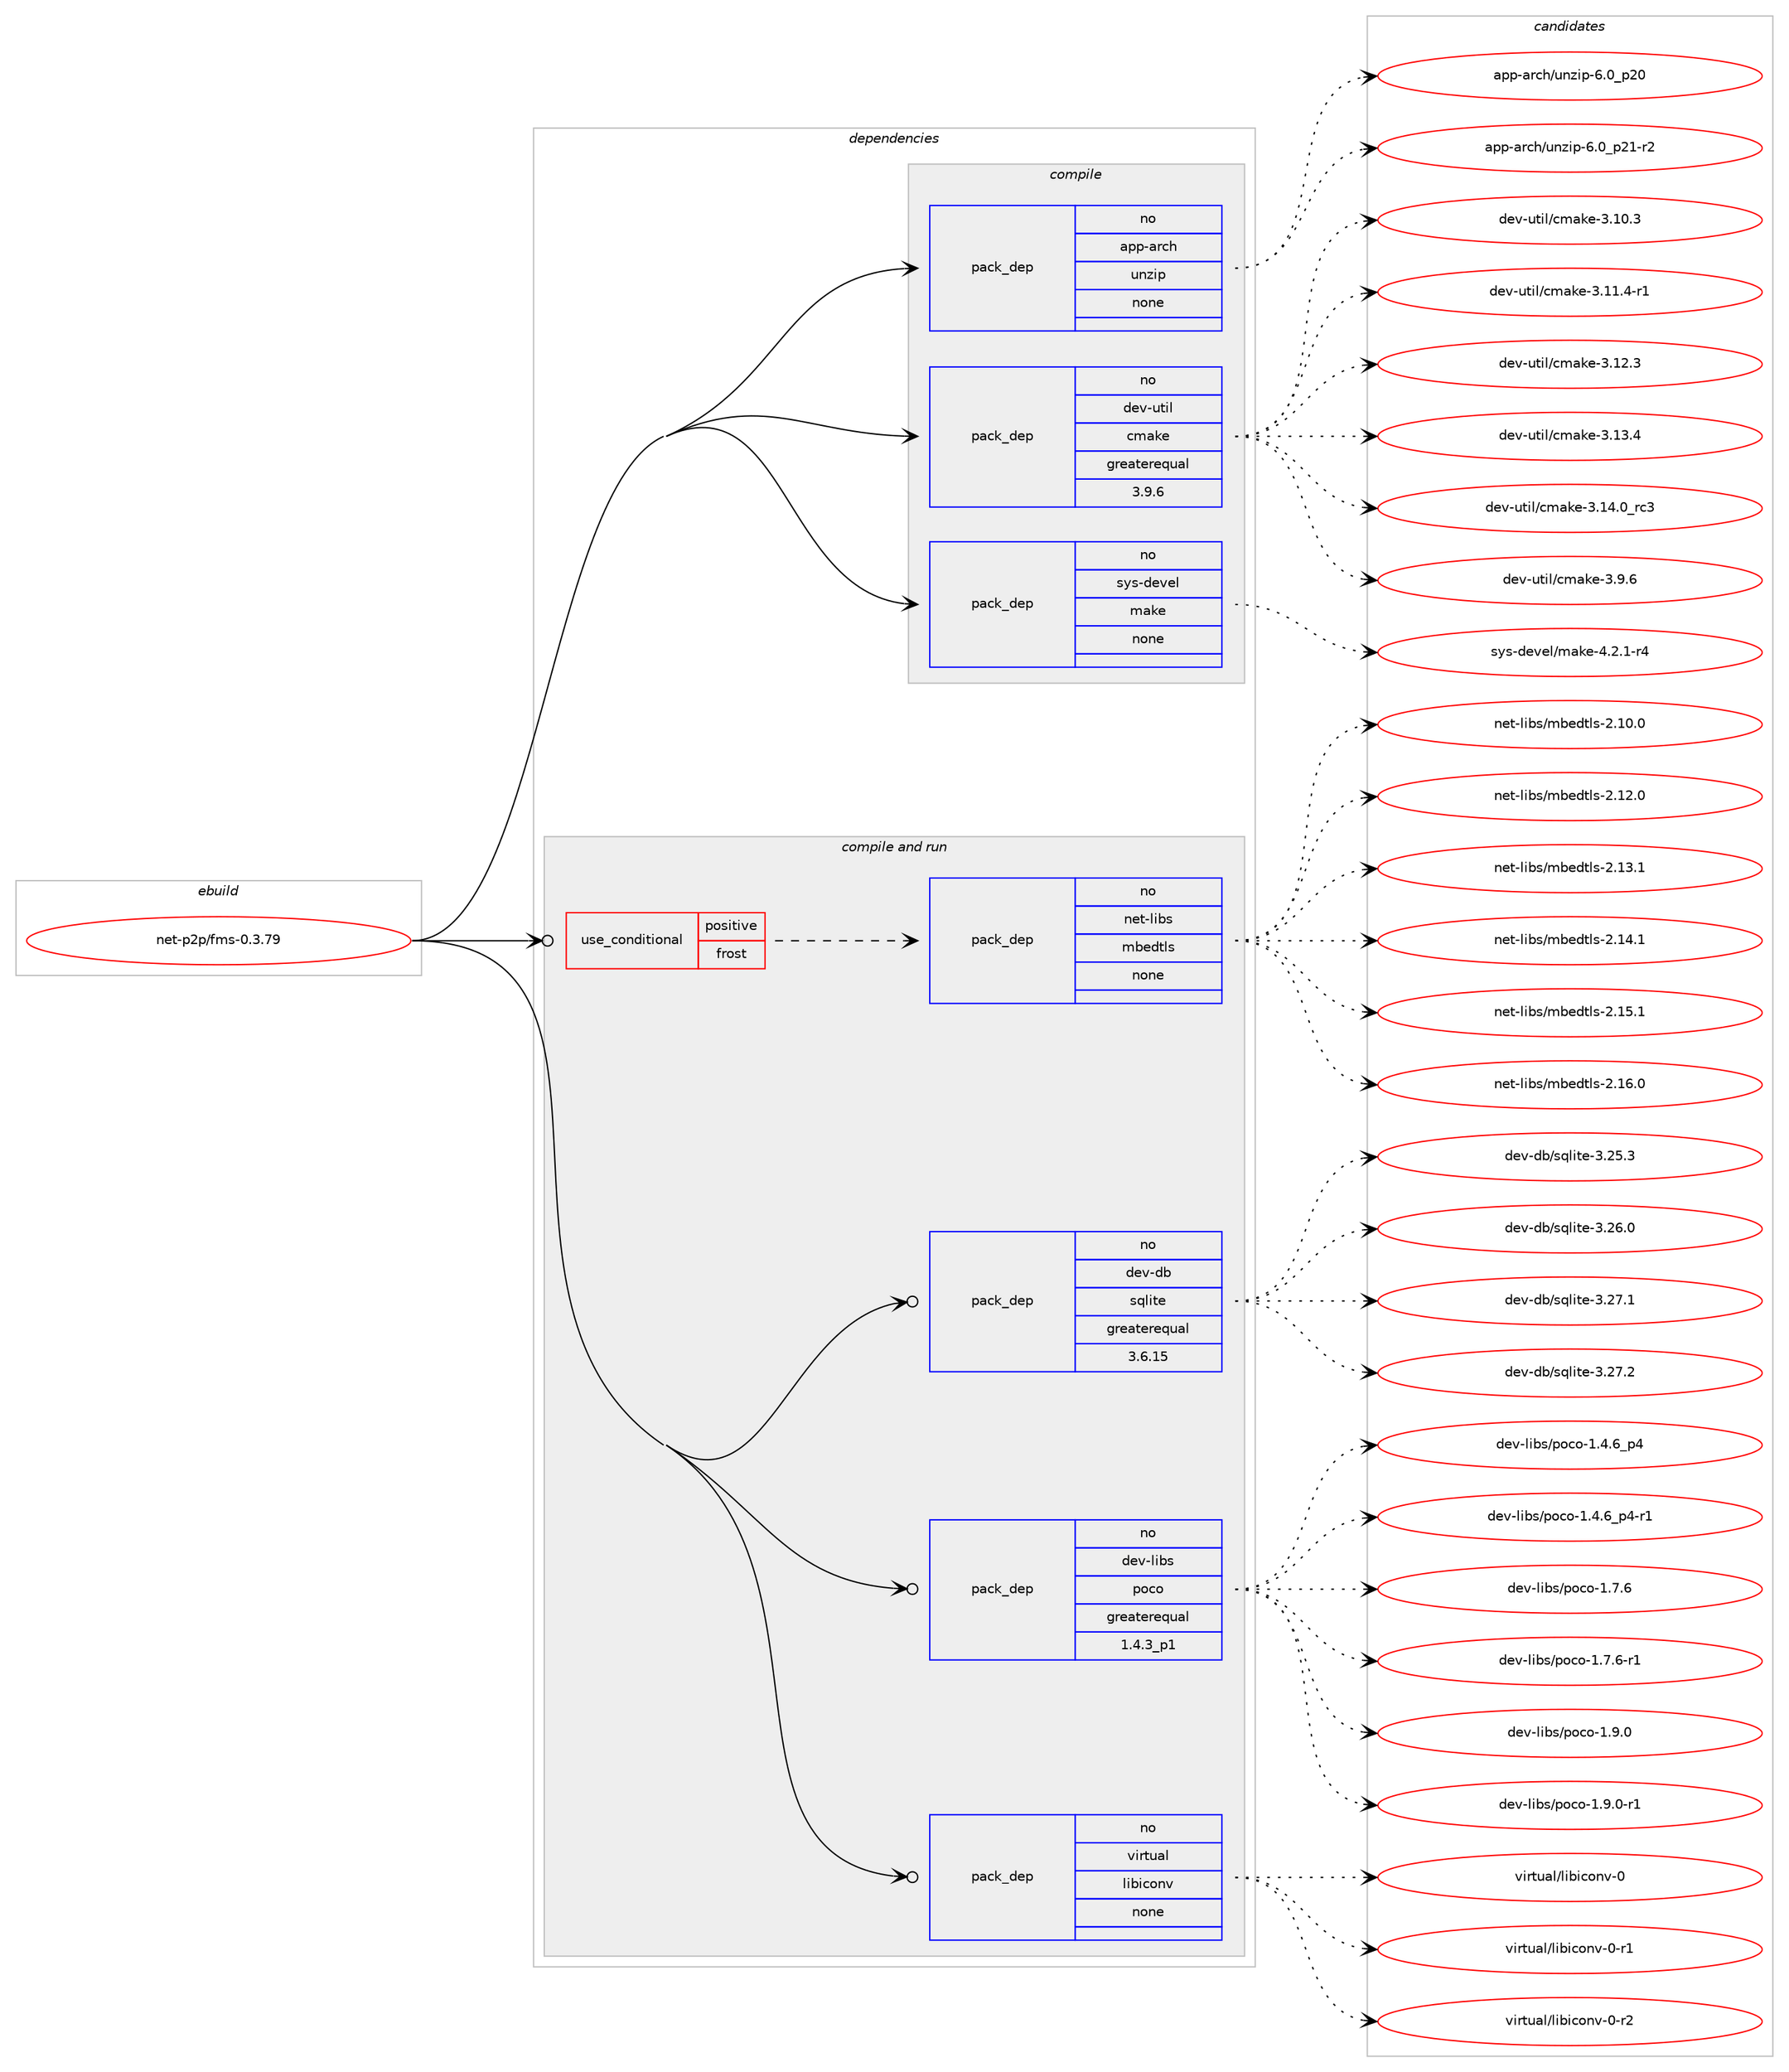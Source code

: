 digraph prolog {

# *************
# Graph options
# *************

newrank=true;
concentrate=true;
compound=true;
graph [rankdir=LR,fontname=Helvetica,fontsize=10,ranksep=1.5];#, ranksep=2.5, nodesep=0.2];
edge  [arrowhead=vee];
node  [fontname=Helvetica,fontsize=10];

# **********
# The ebuild
# **********

subgraph cluster_leftcol {
color=gray;
rank=same;
label=<<i>ebuild</i>>;
id [label="net-p2p/fms-0.3.79", color=red, width=4, href="../net-p2p/fms-0.3.79.svg"];
}

# ****************
# The dependencies
# ****************

subgraph cluster_midcol {
color=gray;
label=<<i>dependencies</i>>;
subgraph cluster_compile {
fillcolor="#eeeeee";
style=filled;
label=<<i>compile</i>>;
subgraph pack1198144 {
dependency1675538 [label=<<TABLE BORDER="0" CELLBORDER="1" CELLSPACING="0" CELLPADDING="4" WIDTH="220"><TR><TD ROWSPAN="6" CELLPADDING="30">pack_dep</TD></TR><TR><TD WIDTH="110">no</TD></TR><TR><TD>app-arch</TD></TR><TR><TD>unzip</TD></TR><TR><TD>none</TD></TR><TR><TD></TD></TR></TABLE>>, shape=none, color=blue];
}
id:e -> dependency1675538:w [weight=20,style="solid",arrowhead="vee"];
subgraph pack1198145 {
dependency1675539 [label=<<TABLE BORDER="0" CELLBORDER="1" CELLSPACING="0" CELLPADDING="4" WIDTH="220"><TR><TD ROWSPAN="6" CELLPADDING="30">pack_dep</TD></TR><TR><TD WIDTH="110">no</TD></TR><TR><TD>dev-util</TD></TR><TR><TD>cmake</TD></TR><TR><TD>greaterequal</TD></TR><TR><TD>3.9.6</TD></TR></TABLE>>, shape=none, color=blue];
}
id:e -> dependency1675539:w [weight=20,style="solid",arrowhead="vee"];
subgraph pack1198146 {
dependency1675540 [label=<<TABLE BORDER="0" CELLBORDER="1" CELLSPACING="0" CELLPADDING="4" WIDTH="220"><TR><TD ROWSPAN="6" CELLPADDING="30">pack_dep</TD></TR><TR><TD WIDTH="110">no</TD></TR><TR><TD>sys-devel</TD></TR><TR><TD>make</TD></TR><TR><TD>none</TD></TR><TR><TD></TD></TR></TABLE>>, shape=none, color=blue];
}
id:e -> dependency1675540:w [weight=20,style="solid",arrowhead="vee"];
}
subgraph cluster_compileandrun {
fillcolor="#eeeeee";
style=filled;
label=<<i>compile and run</i>>;
subgraph cond450013 {
dependency1675541 [label=<<TABLE BORDER="0" CELLBORDER="1" CELLSPACING="0" CELLPADDING="4"><TR><TD ROWSPAN="3" CELLPADDING="10">use_conditional</TD></TR><TR><TD>positive</TD></TR><TR><TD>frost</TD></TR></TABLE>>, shape=none, color=red];
subgraph pack1198147 {
dependency1675542 [label=<<TABLE BORDER="0" CELLBORDER="1" CELLSPACING="0" CELLPADDING="4" WIDTH="220"><TR><TD ROWSPAN="6" CELLPADDING="30">pack_dep</TD></TR><TR><TD WIDTH="110">no</TD></TR><TR><TD>net-libs</TD></TR><TR><TD>mbedtls</TD></TR><TR><TD>none</TD></TR><TR><TD></TD></TR></TABLE>>, shape=none, color=blue];
}
dependency1675541:e -> dependency1675542:w [weight=20,style="dashed",arrowhead="vee"];
}
id:e -> dependency1675541:w [weight=20,style="solid",arrowhead="odotvee"];
subgraph pack1198148 {
dependency1675543 [label=<<TABLE BORDER="0" CELLBORDER="1" CELLSPACING="0" CELLPADDING="4" WIDTH="220"><TR><TD ROWSPAN="6" CELLPADDING="30">pack_dep</TD></TR><TR><TD WIDTH="110">no</TD></TR><TR><TD>dev-db</TD></TR><TR><TD>sqlite</TD></TR><TR><TD>greaterequal</TD></TR><TR><TD>3.6.15</TD></TR></TABLE>>, shape=none, color=blue];
}
id:e -> dependency1675543:w [weight=20,style="solid",arrowhead="odotvee"];
subgraph pack1198149 {
dependency1675544 [label=<<TABLE BORDER="0" CELLBORDER="1" CELLSPACING="0" CELLPADDING="4" WIDTH="220"><TR><TD ROWSPAN="6" CELLPADDING="30">pack_dep</TD></TR><TR><TD WIDTH="110">no</TD></TR><TR><TD>dev-libs</TD></TR><TR><TD>poco</TD></TR><TR><TD>greaterequal</TD></TR><TR><TD>1.4.3_p1</TD></TR></TABLE>>, shape=none, color=blue];
}
id:e -> dependency1675544:w [weight=20,style="solid",arrowhead="odotvee"];
subgraph pack1198150 {
dependency1675545 [label=<<TABLE BORDER="0" CELLBORDER="1" CELLSPACING="0" CELLPADDING="4" WIDTH="220"><TR><TD ROWSPAN="6" CELLPADDING="30">pack_dep</TD></TR><TR><TD WIDTH="110">no</TD></TR><TR><TD>virtual</TD></TR><TR><TD>libiconv</TD></TR><TR><TD>none</TD></TR><TR><TD></TD></TR></TABLE>>, shape=none, color=blue];
}
id:e -> dependency1675545:w [weight=20,style="solid",arrowhead="odotvee"];
}
subgraph cluster_run {
fillcolor="#eeeeee";
style=filled;
label=<<i>run</i>>;
}
}

# **************
# The candidates
# **************

subgraph cluster_choices {
rank=same;
color=gray;
label=<<i>candidates</i>>;

subgraph choice1198144 {
color=black;
nodesep=1;
choice971121124597114991044711711012210511245544648951125048 [label="app-arch/unzip-6.0_p20", color=red, width=4,href="../app-arch/unzip-6.0_p20.svg"];
choice9711211245971149910447117110122105112455446489511250494511450 [label="app-arch/unzip-6.0_p21-r2", color=red, width=4,href="../app-arch/unzip-6.0_p21-r2.svg"];
dependency1675538:e -> choice971121124597114991044711711012210511245544648951125048:w [style=dotted,weight="100"];
dependency1675538:e -> choice9711211245971149910447117110122105112455446489511250494511450:w [style=dotted,weight="100"];
}
subgraph choice1198145 {
color=black;
nodesep=1;
choice1001011184511711610510847991099710710145514649484651 [label="dev-util/cmake-3.10.3", color=red, width=4,href="../dev-util/cmake-3.10.3.svg"];
choice10010111845117116105108479910997107101455146494946524511449 [label="dev-util/cmake-3.11.4-r1", color=red, width=4,href="../dev-util/cmake-3.11.4-r1.svg"];
choice1001011184511711610510847991099710710145514649504651 [label="dev-util/cmake-3.12.3", color=red, width=4,href="../dev-util/cmake-3.12.3.svg"];
choice1001011184511711610510847991099710710145514649514652 [label="dev-util/cmake-3.13.4", color=red, width=4,href="../dev-util/cmake-3.13.4.svg"];
choice1001011184511711610510847991099710710145514649524648951149951 [label="dev-util/cmake-3.14.0_rc3", color=red, width=4,href="../dev-util/cmake-3.14.0_rc3.svg"];
choice10010111845117116105108479910997107101455146574654 [label="dev-util/cmake-3.9.6", color=red, width=4,href="../dev-util/cmake-3.9.6.svg"];
dependency1675539:e -> choice1001011184511711610510847991099710710145514649484651:w [style=dotted,weight="100"];
dependency1675539:e -> choice10010111845117116105108479910997107101455146494946524511449:w [style=dotted,weight="100"];
dependency1675539:e -> choice1001011184511711610510847991099710710145514649504651:w [style=dotted,weight="100"];
dependency1675539:e -> choice1001011184511711610510847991099710710145514649514652:w [style=dotted,weight="100"];
dependency1675539:e -> choice1001011184511711610510847991099710710145514649524648951149951:w [style=dotted,weight="100"];
dependency1675539:e -> choice10010111845117116105108479910997107101455146574654:w [style=dotted,weight="100"];
}
subgraph choice1198146 {
color=black;
nodesep=1;
choice1151211154510010111810110847109971071014552465046494511452 [label="sys-devel/make-4.2.1-r4", color=red, width=4,href="../sys-devel/make-4.2.1-r4.svg"];
dependency1675540:e -> choice1151211154510010111810110847109971071014552465046494511452:w [style=dotted,weight="100"];
}
subgraph choice1198147 {
color=black;
nodesep=1;
choice1101011164510810598115471099810110011610811545504649484648 [label="net-libs/mbedtls-2.10.0", color=red, width=4,href="../net-libs/mbedtls-2.10.0.svg"];
choice1101011164510810598115471099810110011610811545504649504648 [label="net-libs/mbedtls-2.12.0", color=red, width=4,href="../net-libs/mbedtls-2.12.0.svg"];
choice1101011164510810598115471099810110011610811545504649514649 [label="net-libs/mbedtls-2.13.1", color=red, width=4,href="../net-libs/mbedtls-2.13.1.svg"];
choice1101011164510810598115471099810110011610811545504649524649 [label="net-libs/mbedtls-2.14.1", color=red, width=4,href="../net-libs/mbedtls-2.14.1.svg"];
choice1101011164510810598115471099810110011610811545504649534649 [label="net-libs/mbedtls-2.15.1", color=red, width=4,href="../net-libs/mbedtls-2.15.1.svg"];
choice1101011164510810598115471099810110011610811545504649544648 [label="net-libs/mbedtls-2.16.0", color=red, width=4,href="../net-libs/mbedtls-2.16.0.svg"];
dependency1675542:e -> choice1101011164510810598115471099810110011610811545504649484648:w [style=dotted,weight="100"];
dependency1675542:e -> choice1101011164510810598115471099810110011610811545504649504648:w [style=dotted,weight="100"];
dependency1675542:e -> choice1101011164510810598115471099810110011610811545504649514649:w [style=dotted,weight="100"];
dependency1675542:e -> choice1101011164510810598115471099810110011610811545504649524649:w [style=dotted,weight="100"];
dependency1675542:e -> choice1101011164510810598115471099810110011610811545504649534649:w [style=dotted,weight="100"];
dependency1675542:e -> choice1101011164510810598115471099810110011610811545504649544648:w [style=dotted,weight="100"];
}
subgraph choice1198148 {
color=black;
nodesep=1;
choice10010111845100984711511310810511610145514650534651 [label="dev-db/sqlite-3.25.3", color=red, width=4,href="../dev-db/sqlite-3.25.3.svg"];
choice10010111845100984711511310810511610145514650544648 [label="dev-db/sqlite-3.26.0", color=red, width=4,href="../dev-db/sqlite-3.26.0.svg"];
choice10010111845100984711511310810511610145514650554649 [label="dev-db/sqlite-3.27.1", color=red, width=4,href="../dev-db/sqlite-3.27.1.svg"];
choice10010111845100984711511310810511610145514650554650 [label="dev-db/sqlite-3.27.2", color=red, width=4,href="../dev-db/sqlite-3.27.2.svg"];
dependency1675543:e -> choice10010111845100984711511310810511610145514650534651:w [style=dotted,weight="100"];
dependency1675543:e -> choice10010111845100984711511310810511610145514650544648:w [style=dotted,weight="100"];
dependency1675543:e -> choice10010111845100984711511310810511610145514650554649:w [style=dotted,weight="100"];
dependency1675543:e -> choice10010111845100984711511310810511610145514650554650:w [style=dotted,weight="100"];
}
subgraph choice1198149 {
color=black;
nodesep=1;
choice100101118451081059811547112111991114549465246549511252 [label="dev-libs/poco-1.4.6_p4", color=red, width=4,href="../dev-libs/poco-1.4.6_p4.svg"];
choice1001011184510810598115471121119911145494652465495112524511449 [label="dev-libs/poco-1.4.6_p4-r1", color=red, width=4,href="../dev-libs/poco-1.4.6_p4-r1.svg"];
choice10010111845108105981154711211199111454946554654 [label="dev-libs/poco-1.7.6", color=red, width=4,href="../dev-libs/poco-1.7.6.svg"];
choice100101118451081059811547112111991114549465546544511449 [label="dev-libs/poco-1.7.6-r1", color=red, width=4,href="../dev-libs/poco-1.7.6-r1.svg"];
choice10010111845108105981154711211199111454946574648 [label="dev-libs/poco-1.9.0", color=red, width=4,href="../dev-libs/poco-1.9.0.svg"];
choice100101118451081059811547112111991114549465746484511449 [label="dev-libs/poco-1.9.0-r1", color=red, width=4,href="../dev-libs/poco-1.9.0-r1.svg"];
dependency1675544:e -> choice100101118451081059811547112111991114549465246549511252:w [style=dotted,weight="100"];
dependency1675544:e -> choice1001011184510810598115471121119911145494652465495112524511449:w [style=dotted,weight="100"];
dependency1675544:e -> choice10010111845108105981154711211199111454946554654:w [style=dotted,weight="100"];
dependency1675544:e -> choice100101118451081059811547112111991114549465546544511449:w [style=dotted,weight="100"];
dependency1675544:e -> choice10010111845108105981154711211199111454946574648:w [style=dotted,weight="100"];
dependency1675544:e -> choice100101118451081059811547112111991114549465746484511449:w [style=dotted,weight="100"];
}
subgraph choice1198150 {
color=black;
nodesep=1;
choice118105114116117971084710810598105991111101184548 [label="virtual/libiconv-0", color=red, width=4,href="../virtual/libiconv-0.svg"];
choice1181051141161179710847108105981059911111011845484511449 [label="virtual/libiconv-0-r1", color=red, width=4,href="../virtual/libiconv-0-r1.svg"];
choice1181051141161179710847108105981059911111011845484511450 [label="virtual/libiconv-0-r2", color=red, width=4,href="../virtual/libiconv-0-r2.svg"];
dependency1675545:e -> choice118105114116117971084710810598105991111101184548:w [style=dotted,weight="100"];
dependency1675545:e -> choice1181051141161179710847108105981059911111011845484511449:w [style=dotted,weight="100"];
dependency1675545:e -> choice1181051141161179710847108105981059911111011845484511450:w [style=dotted,weight="100"];
}
}

}
